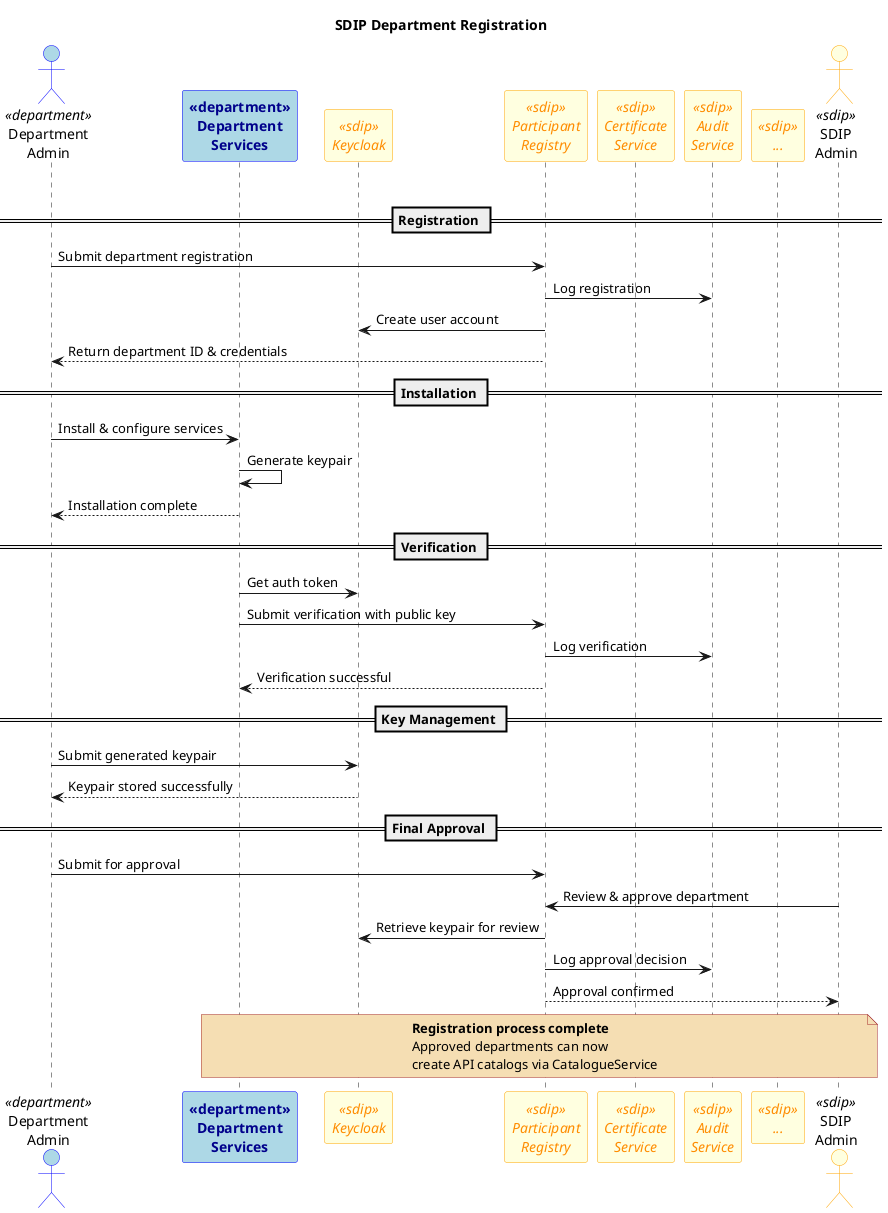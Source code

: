 @startuml
title SDIP Department Registration

skinparam participant {
    BackgroundColor<<department>> lightblue
    BorderColor<<department>> blue
    FontColor<<department>> darkblue
    FontStyle<<department>> bold
}

skinparam participant {
    BackgroundColor<<sdip>> lightyellow
    BorderColor<<sdip>> orange
    FontColor<<sdip>> darkorange
    FontStyle<<sdip>> italic
}

skinparam actor {
    BackgroundColor<<department>> lightblue
    BorderColor<<department>> blue
}

skinparam actor {
    BackgroundColor<<sdip>> lightyellow
    BorderColor<<sdip>> orange
}

skinparam note {
    BackgroundColor wheat
    BorderColor brown
}

actor Dept1Admin as "Department\nAdmin" <<department>>
participant ld1Dept as "Department\nServices" <<department>>

|||

participant Keycloak as "Keycloak" <<sdip>>
participant ParticipantRegistry as "Participant\nRegistry" <<sdip>>
participant CertificateService as "Certificate\nService" <<sdip>>
participant AuditService as "Audit\nService" <<sdip>>
participant otherServices as "..." <<sdip>>
actor SDIPAdmin as "SDIP\nAdmin" <<sdip>>

'note over DeptAdmin, DeptServices
'**Line Department**
'Local infrastructure
'end note

'note over Keycloak, SDIPAdmin
'**SDIP Central Server**
'Shared infrastructure
'end note

== Registration ==
Dept1Admin -> ParticipantRegistry: Submit department registration
ParticipantRegistry -> AuditService: Log registration
ParticipantRegistry -> Keycloak: Create user account
ParticipantRegistry --> Dept1Admin: Return department ID & credentials

== Installation ==
Dept1Admin -> ld1Dept: Install & configure services
ld1Dept -> ld1Dept: Generate keypair
ld1Dept --> Dept1Admin: Installation complete

== Verification ==
ld1Dept -> Keycloak: Get auth token
ld1Dept -> ParticipantRegistry: Submit verification with public key
ParticipantRegistry -> AuditService: Log verification
ParticipantRegistry --> ld1Dept: Verification successful

== Key Management ==
Dept1Admin -> Keycloak: Submit generated keypair
Keycloak --> Dept1Admin: Keypair stored successfully

== Final Approval ==
Dept1Admin -> ParticipantRegistry: Submit for approval
SDIPAdmin -> ParticipantRegistry: Review & approve department
ParticipantRegistry -> Keycloak: Retrieve keypair for review
ParticipantRegistry -> AuditService: Log approval decision
ParticipantRegistry --> SDIPAdmin: Approval confirmed

note over ld1Dept, SDIPAdmin: **Registration process complete**\nApproved departments can now\ncreate API catalogs via CatalogueService

@enduml